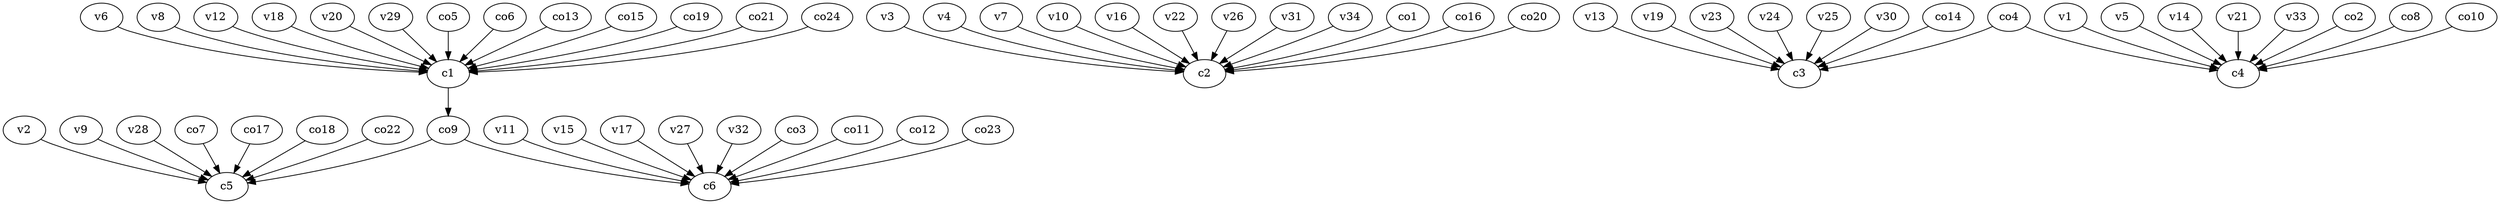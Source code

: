 strict digraph  {
c1;
c2;
c3;
c4;
c5;
c6;
v1;
v2;
v3;
v4;
v5;
v6;
v7;
v8;
v9;
v10;
v11;
v12;
v13;
v14;
v15;
v16;
v17;
v18;
v19;
v20;
v21;
v22;
v23;
v24;
v25;
v26;
v27;
v28;
v29;
v30;
v31;
v32;
v33;
v34;
co1;
co2;
co3;
co4;
co5;
co6;
co7;
co8;
co9;
co10;
co11;
co12;
co13;
co14;
co15;
co16;
co17;
co18;
co19;
co20;
co21;
co22;
co23;
co24;
c1 -> co9  [weight=1];
v1 -> c4  [weight=1];
v2 -> c5  [weight=1];
v3 -> c2  [weight=1];
v4 -> c2  [weight=1];
v5 -> c4  [weight=1];
v6 -> c1  [weight=1];
v7 -> c2  [weight=1];
v8 -> c1  [weight=1];
v9 -> c5  [weight=1];
v10 -> c2  [weight=1];
v11 -> c6  [weight=1];
v12 -> c1  [weight=1];
v13 -> c3  [weight=1];
v14 -> c4  [weight=1];
v15 -> c6  [weight=1];
v16 -> c2  [weight=1];
v17 -> c6  [weight=1];
v18 -> c1  [weight=1];
v19 -> c3  [weight=1];
v20 -> c1  [weight=1];
v21 -> c4  [weight=1];
v22 -> c2  [weight=1];
v23 -> c3  [weight=1];
v24 -> c3  [weight=1];
v25 -> c3  [weight=1];
v26 -> c2  [weight=1];
v27 -> c6  [weight=1];
v28 -> c5  [weight=1];
v29 -> c1  [weight=1];
v30 -> c3  [weight=1];
v31 -> c2  [weight=1];
v32 -> c6  [weight=1];
v33 -> c4  [weight=1];
v34 -> c2  [weight=1];
co1 -> c2  [weight=1];
co2 -> c4  [weight=1];
co3 -> c6  [weight=1];
co4 -> c4  [weight=1];
co4 -> c3  [weight=1];
co5 -> c1  [weight=1];
co6 -> c1  [weight=1];
co7 -> c5  [weight=1];
co8 -> c4  [weight=1];
co9 -> c5  [weight=1];
co9 -> c6  [weight=1];
co10 -> c4  [weight=1];
co11 -> c6  [weight=1];
co12 -> c6  [weight=1];
co13 -> c1  [weight=1];
co14 -> c3  [weight=1];
co15 -> c1  [weight=1];
co16 -> c2  [weight=1];
co17 -> c5  [weight=1];
co18 -> c5  [weight=1];
co19 -> c1  [weight=1];
co20 -> c2  [weight=1];
co21 -> c1  [weight=1];
co22 -> c5  [weight=1];
co23 -> c6  [weight=1];
co24 -> c1  [weight=1];
}
